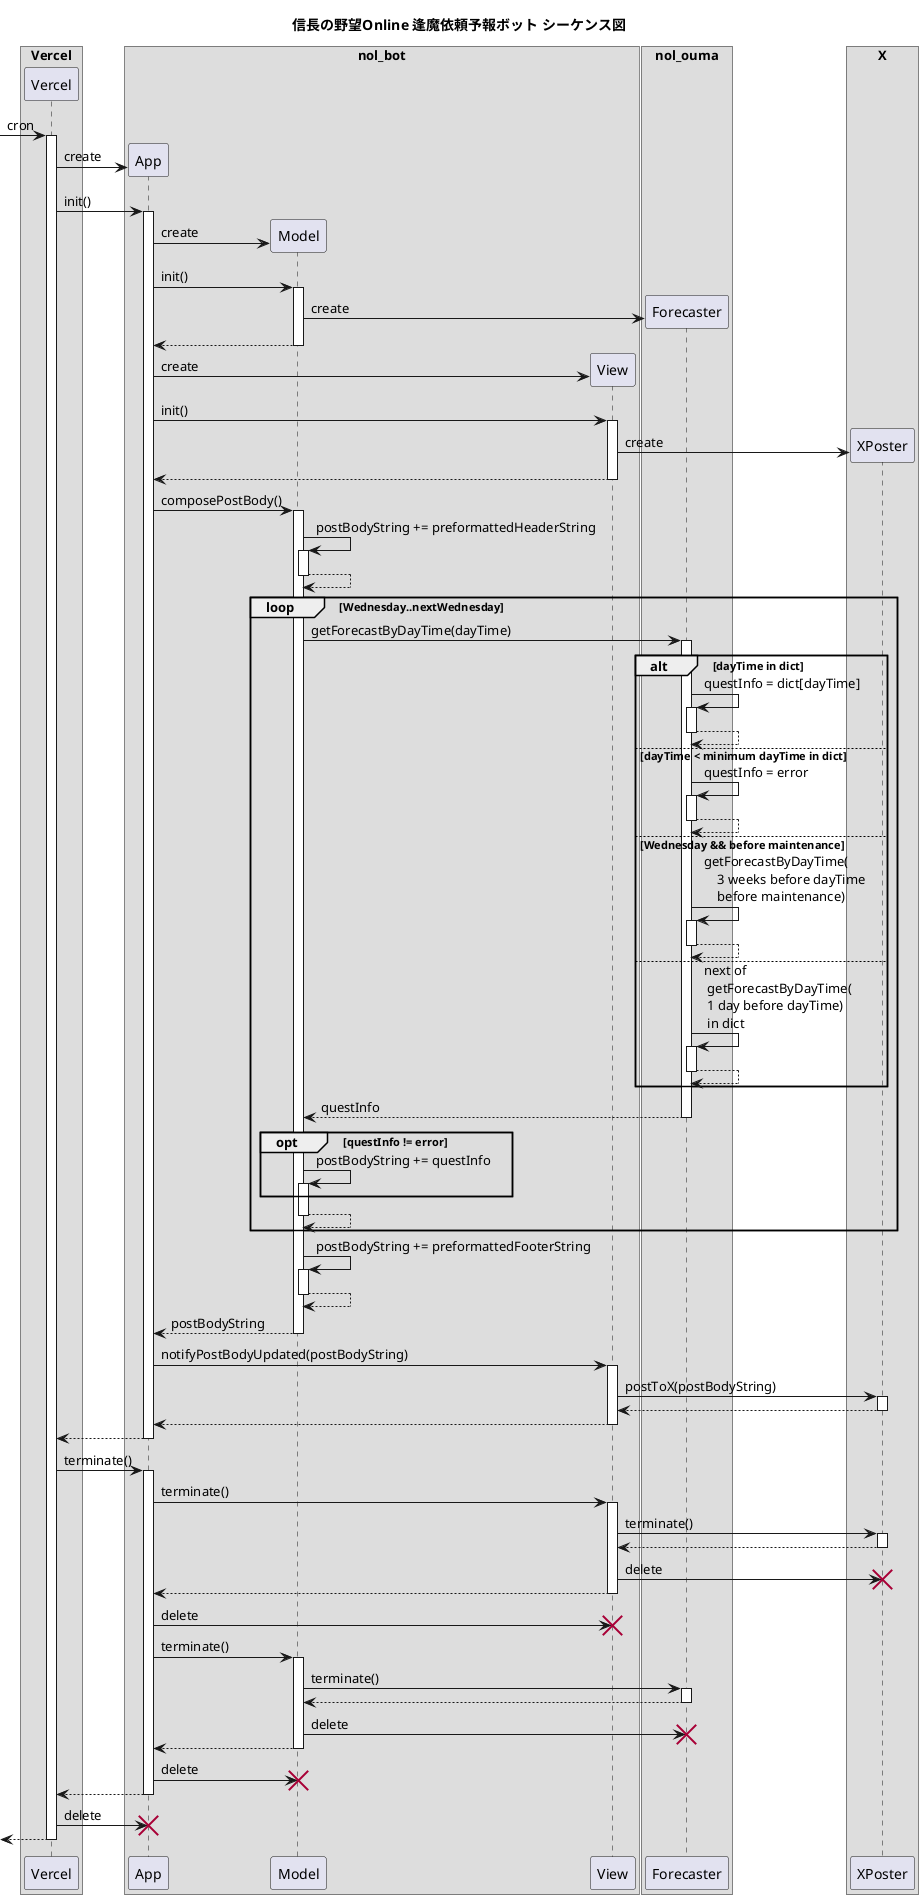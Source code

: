 @startuml

autoactivate on

title 信長の野望Online 逢魔依頼予報ボット シーケンス図

box "Vercel"
participant Vercel
end box

box "nol_bot"
  participant App
  participant Model
  participant View
end box

box "nol_ouma"
  participant Forecaster
end box


box "X"
participant XPoster
end box

[-> Vercel : cron
Vercel -> App ** : create

Vercel -> App : init()
App -> Model ** : create
App -> Model : init()
Model -> Forecaster ** : create
return

App -> View ** : create
App -> View : init()
View -> XPoster ** : create
return

App -> Model : composePostBody()
Model -> Model : postBodyString += preformattedHeaderString
return
loop Wednesday..nextWednesday
  Model -> Forecaster : getForecastByDayTime(dayTime)
  alt dayTime in dict
    Forecaster -> Forecaster : questInfo = dict[dayTime]
    return
  else dayTime < minimum dayTime in dict
    Forecaster -> Forecaster : questInfo = error
    return
  else Wednesday && before maintenance
    Forecaster -> Forecaster : getForecastByDayTime(\n    3 weeks before dayTime\n    before maintenance)
    return
  else
    Forecaster -> Forecaster : next of\n getForecastByDayTime(\n 1 day before dayTime)\n in dict
    return
  end
  return questInfo
  opt questInfo != error
    Model -> Model : postBodyString += questInfo
  end
  return
end
Model -> Model : postBodyString += preformattedFooterString
return
return postBodyString

App -> View : notifyPostBodyUpdated(postBodyString)
View -> XPoster : postToX(postBodyString)
return
return

return

Vercel -> App : terminate()
App -> View : terminate()
View -> XPoster : terminate()
return
View -> XPoster !! : delete
return
App -> View !! : delete
App -> Model : terminate()
Model -> Forecaster : terminate()
return
Model -> Forecaster !! : delete
return
App -> Model !! : delete
return

Vercel -> App !! : delete

return

@enduml
